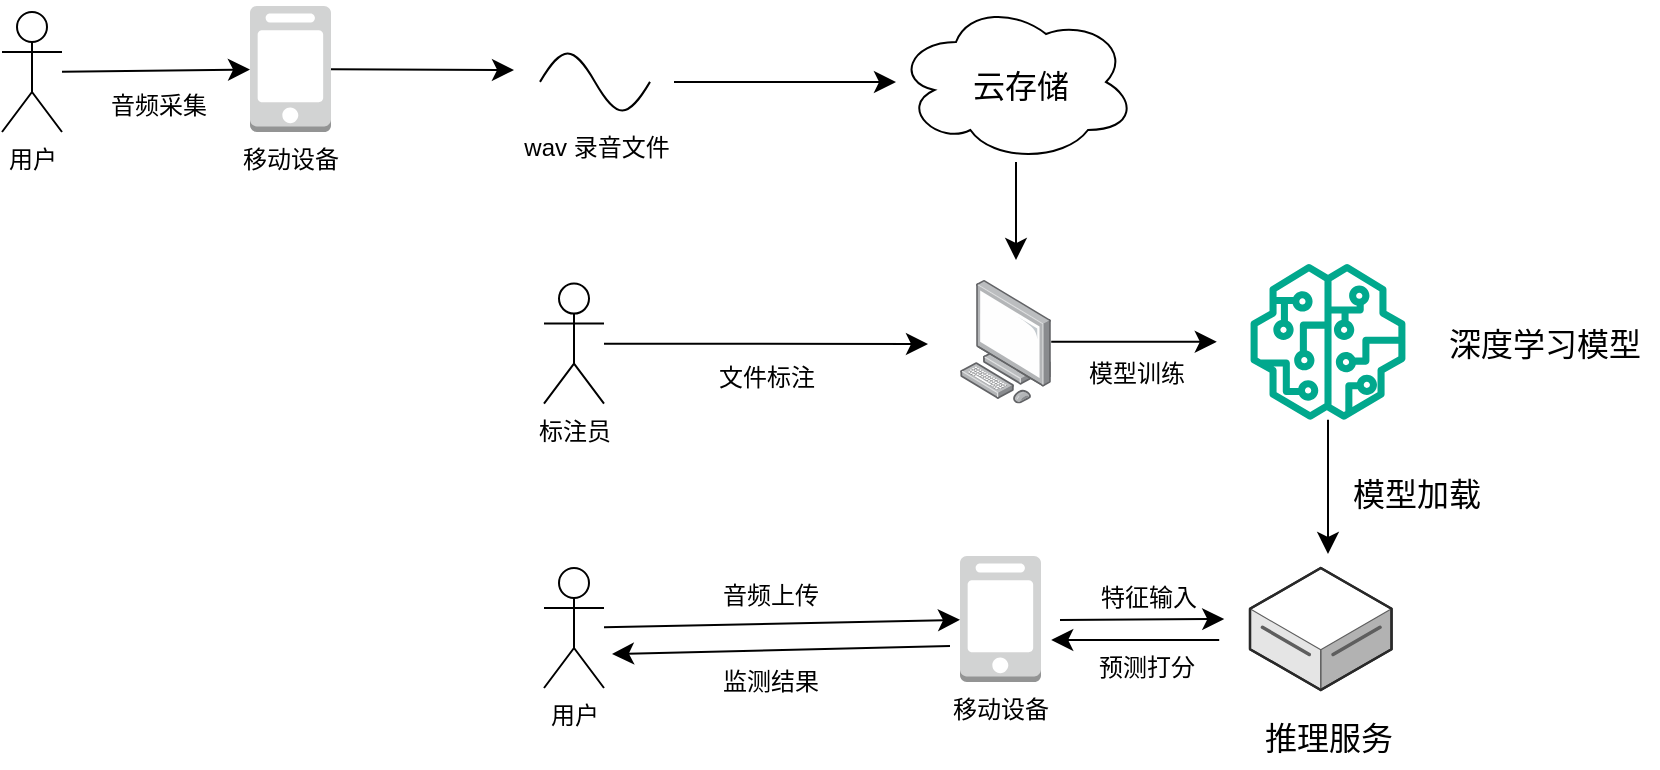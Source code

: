<mxfile version="24.7.14">
  <diagram name="第 1 页" id="y5_w8pv39xEHssYioNzL">
    <mxGraphModel dx="2391" dy="1186" grid="0" gridSize="10" guides="1" tooltips="1" connect="1" arrows="1" fold="1" page="0" pageScale="1" pageWidth="827" pageHeight="1169" math="0" shadow="0">
      <root>
        <mxCell id="0" />
        <mxCell id="1" parent="0" />
        <mxCell id="PF_n8xYaVycikQ_lo93W-4" style="edgeStyle=none;curved=1;rounded=0;orthogonalLoop=1;jettySize=auto;html=1;fontSize=12;startSize=8;endSize=8;" edge="1" parent="1" source="PF_n8xYaVycikQ_lo93W-1" target="PF_n8xYaVycikQ_lo93W-3">
          <mxGeometry relative="1" as="geometry" />
        </mxCell>
        <mxCell id="PF_n8xYaVycikQ_lo93W-21" value="音频采集" style="edgeLabel;html=1;align=center;verticalAlign=middle;resizable=0;points=[];fontSize=12;" vertex="1" connectable="0" parent="PF_n8xYaVycikQ_lo93W-4">
          <mxGeometry x="-0.122" y="-1" relative="1" as="geometry">
            <mxPoint x="6" y="16" as="offset" />
          </mxGeometry>
        </mxCell>
        <mxCell id="PF_n8xYaVycikQ_lo93W-1" value="用户" style="shape=umlActor;verticalLabelPosition=bottom;verticalAlign=top;html=1;outlineConnect=0;" vertex="1" parent="1">
          <mxGeometry x="185" y="170" width="30" height="60" as="geometry" />
        </mxCell>
        <mxCell id="PF_n8xYaVycikQ_lo93W-7" style="edgeStyle=none;curved=1;rounded=0;orthogonalLoop=1;jettySize=auto;html=1;fontSize=12;startSize=8;endSize=8;" edge="1" parent="1" source="PF_n8xYaVycikQ_lo93W-3">
          <mxGeometry relative="1" as="geometry">
            <mxPoint x="441" y="199" as="targetPoint" />
          </mxGeometry>
        </mxCell>
        <mxCell id="PF_n8xYaVycikQ_lo93W-3" value="移动设备" style="outlineConnect=0;dashed=0;verticalLabelPosition=bottom;verticalAlign=top;align=center;html=1;shape=mxgraph.aws3.mobile_client;fillColor=#D2D3D3;gradientColor=none;" vertex="1" parent="1">
          <mxGeometry x="309" y="167" width="40.5" height="63" as="geometry" />
        </mxCell>
        <mxCell id="PF_n8xYaVycikQ_lo93W-5" style="edgeStyle=none;curved=1;rounded=0;orthogonalLoop=1;jettySize=auto;html=1;exitX=0;exitY=0.5;exitDx=0;exitDy=0;exitPerimeter=0;fontSize=12;startSize=8;endSize=8;" edge="1" parent="1" source="PF_n8xYaVycikQ_lo93W-3" target="PF_n8xYaVycikQ_lo93W-3">
          <mxGeometry relative="1" as="geometry" />
        </mxCell>
        <mxCell id="PF_n8xYaVycikQ_lo93W-9" value="" style="edgeStyle=none;curved=1;rounded=0;orthogonalLoop=1;jettySize=auto;html=1;fontSize=12;startSize=8;endSize=8;" edge="1" parent="1" target="PF_n8xYaVycikQ_lo93W-8">
          <mxGeometry relative="1" as="geometry">
            <mxPoint x="521" y="205" as="sourcePoint" />
          </mxGeometry>
        </mxCell>
        <mxCell id="PF_n8xYaVycikQ_lo93W-6" value="wav 录音文件" style="pointerEvents=1;verticalLabelPosition=bottom;shadow=0;dashed=0;align=center;html=1;verticalAlign=top;shape=mxgraph.electrical.waveforms.sine_wave;" vertex="1" parent="1">
          <mxGeometry x="454" y="185.91" width="55" height="38.18" as="geometry" />
        </mxCell>
        <mxCell id="PF_n8xYaVycikQ_lo93W-14" style="edgeStyle=none;curved=1;rounded=0;orthogonalLoop=1;jettySize=auto;html=1;fontSize=12;startSize=8;endSize=8;" edge="1" parent="1" source="PF_n8xYaVycikQ_lo93W-8">
          <mxGeometry relative="1" as="geometry">
            <mxPoint x="692" y="294" as="targetPoint" />
          </mxGeometry>
        </mxCell>
        <mxCell id="PF_n8xYaVycikQ_lo93W-8" value="" style="ellipse;shape=cloud;whiteSpace=wrap;html=1;verticalAlign=top;pointerEvents=1;shadow=0;dashed=0;" vertex="1" parent="1">
          <mxGeometry x="632" y="165" width="120" height="80" as="geometry" />
        </mxCell>
        <mxCell id="PF_n8xYaVycikQ_lo93W-10" value="云存储" style="text;html=1;align=center;verticalAlign=middle;resizable=0;points=[];autosize=1;strokeColor=none;fillColor=none;fontSize=16;" vertex="1" parent="1">
          <mxGeometry x="661" y="191.59" width="66" height="31" as="geometry" />
        </mxCell>
        <mxCell id="PF_n8xYaVycikQ_lo93W-15" style="edgeStyle=none;curved=1;rounded=0;orthogonalLoop=1;jettySize=auto;html=1;fontSize=12;startSize=8;endSize=8;" edge="1" parent="1" source="PF_n8xYaVycikQ_lo93W-11">
          <mxGeometry relative="1" as="geometry">
            <mxPoint x="648" y="336" as="targetPoint" />
          </mxGeometry>
        </mxCell>
        <mxCell id="PF_n8xYaVycikQ_lo93W-16" value="文件标注" style="edgeLabel;html=1;align=center;verticalAlign=middle;resizable=0;points=[];fontSize=12;" vertex="1" connectable="0" parent="PF_n8xYaVycikQ_lo93W-15">
          <mxGeometry x="-0.245" y="-2" relative="1" as="geometry">
            <mxPoint x="20" y="15" as="offset" />
          </mxGeometry>
        </mxCell>
        <mxCell id="PF_n8xYaVycikQ_lo93W-11" value="标注员" style="shape=umlActor;verticalLabelPosition=bottom;verticalAlign=top;html=1;outlineConnect=0;" vertex="1" parent="1">
          <mxGeometry x="456" y="305.8" width="30" height="60" as="geometry" />
        </mxCell>
        <mxCell id="PF_n8xYaVycikQ_lo93W-18" value="" style="edgeStyle=none;curved=1;rounded=0;orthogonalLoop=1;jettySize=auto;html=1;fontSize=12;startSize=8;endSize=8;" edge="1" parent="1" source="PF_n8xYaVycikQ_lo93W-13">
          <mxGeometry relative="1" as="geometry">
            <mxPoint x="792.4" y="334.9" as="targetPoint" />
          </mxGeometry>
        </mxCell>
        <mxCell id="PF_n8xYaVycikQ_lo93W-20" value="模型训练" style="edgeLabel;html=1;align=center;verticalAlign=middle;resizable=0;points=[];fontSize=12;" vertex="1" connectable="0" parent="PF_n8xYaVycikQ_lo93W-18">
          <mxGeometry x="-0.24" y="2" relative="1" as="geometry">
            <mxPoint x="11" y="18" as="offset" />
          </mxGeometry>
        </mxCell>
        <mxCell id="PF_n8xYaVycikQ_lo93W-13" value="" style="image;points=[];aspect=fixed;html=1;align=center;shadow=0;dashed=0;image=img/lib/allied_telesis/computer_and_terminals/Personal_Computer.svg;" vertex="1" parent="1">
          <mxGeometry x="664" y="304" width="45.6" height="61.8" as="geometry" />
        </mxCell>
        <mxCell id="PF_n8xYaVycikQ_lo93W-36" style="edgeStyle=none;curved=1;rounded=0;orthogonalLoop=1;jettySize=auto;html=1;fontSize=12;startSize=8;endSize=8;" edge="1" parent="1" source="PF_n8xYaVycikQ_lo93W-19">
          <mxGeometry relative="1" as="geometry">
            <mxPoint x="848" y="441" as="targetPoint" />
          </mxGeometry>
        </mxCell>
        <mxCell id="PF_n8xYaVycikQ_lo93W-19" value="" style="sketch=0;outlineConnect=0;fontColor=#232F3E;gradientColor=none;fillColor=#01A88D;strokeColor=none;dashed=0;verticalLabelPosition=bottom;verticalAlign=top;align=center;html=1;fontSize=12;fontStyle=0;aspect=fixed;pointerEvents=1;shape=mxgraph.aws4.sagemaker_model;" vertex="1" parent="1">
          <mxGeometry x="809" y="295.9" width="78" height="78" as="geometry" />
        </mxCell>
        <mxCell id="PF_n8xYaVycikQ_lo93W-28" style="edgeStyle=none;curved=1;rounded=0;orthogonalLoop=1;jettySize=auto;html=1;fontSize=12;startSize=8;endSize=8;" edge="1" parent="1" source="PF_n8xYaVycikQ_lo93W-22" target="PF_n8xYaVycikQ_lo93W-23">
          <mxGeometry relative="1" as="geometry">
            <mxPoint x="876.0" y="117.941" as="targetPoint" />
          </mxGeometry>
        </mxCell>
        <mxCell id="PF_n8xYaVycikQ_lo93W-41" value="音频上传" style="edgeLabel;html=1;align=center;verticalAlign=middle;resizable=0;points=[];fontSize=12;" vertex="1" connectable="0" parent="PF_n8xYaVycikQ_lo93W-28">
          <mxGeometry x="-0.093" y="-1" relative="1" as="geometry">
            <mxPoint x="2" y="-15" as="offset" />
          </mxGeometry>
        </mxCell>
        <mxCell id="PF_n8xYaVycikQ_lo93W-22" value="用户" style="shape=umlActor;verticalLabelPosition=bottom;verticalAlign=top;html=1;outlineConnect=0;" vertex="1" parent="1">
          <mxGeometry x="456" y="448" width="30" height="60" as="geometry" />
        </mxCell>
        <mxCell id="PF_n8xYaVycikQ_lo93W-39" style="edgeStyle=none;curved=1;rounded=0;orthogonalLoop=1;jettySize=auto;html=1;fontSize=12;startSize=8;endSize=8;" edge="1" parent="1">
          <mxGeometry relative="1" as="geometry">
            <mxPoint x="796.118" y="473.5" as="targetPoint" />
            <mxPoint x="714" y="474" as="sourcePoint" />
          </mxGeometry>
        </mxCell>
        <mxCell id="PF_n8xYaVycikQ_lo93W-40" value="特征输入" style="edgeLabel;html=1;align=center;verticalAlign=middle;resizable=0;points=[];fontSize=12;" vertex="1" connectable="0" parent="PF_n8xYaVycikQ_lo93W-39">
          <mxGeometry x="-0.13" y="-2" relative="1" as="geometry">
            <mxPoint x="8" y="-13" as="offset" />
          </mxGeometry>
        </mxCell>
        <mxCell id="PF_n8xYaVycikQ_lo93W-23" value="移动设备" style="outlineConnect=0;dashed=0;verticalLabelPosition=bottom;verticalAlign=top;align=center;html=1;shape=mxgraph.aws3.mobile_client;fillColor=#D2D3D3;gradientColor=none;" vertex="1" parent="1">
          <mxGeometry x="664" y="442" width="40.5" height="63" as="geometry" />
        </mxCell>
        <mxCell id="PF_n8xYaVycikQ_lo93W-35" value="" style="verticalLabelPosition=bottom;html=1;verticalAlign=top;strokeWidth=1;align=center;outlineConnect=0;dashed=0;outlineConnect=0;shape=mxgraph.aws3d.dataServer;strokeColor=#5E5E5E;aspect=fixed;" vertex="1" parent="1">
          <mxGeometry x="809" y="448" width="70.78" height="61" as="geometry" />
        </mxCell>
        <mxCell id="PF_n8xYaVycikQ_lo93W-37" value="推理服务" style="text;html=1;align=center;verticalAlign=middle;resizable=0;points=[];autosize=1;strokeColor=none;fillColor=none;fontSize=16;" vertex="1" parent="1">
          <mxGeometry x="807" y="517" width="82" height="31" as="geometry" />
        </mxCell>
        <mxCell id="PF_n8xYaVycikQ_lo93W-38" value="模型加载" style="text;html=1;align=center;verticalAlign=middle;resizable=0;points=[];autosize=1;strokeColor=none;fillColor=none;fontSize=16;" vertex="1" parent="1">
          <mxGeometry x="851" y="395" width="82" height="31" as="geometry" />
        </mxCell>
        <mxCell id="PF_n8xYaVycikQ_lo93W-42" value="" style="endArrow=classic;html=1;rounded=0;fontSize=12;startSize=8;endSize=8;curved=1;" edge="1" parent="1">
          <mxGeometry width="50" height="50" relative="1" as="geometry">
            <mxPoint x="793.6" y="484" as="sourcePoint" />
            <mxPoint x="709.6" y="484" as="targetPoint" />
          </mxGeometry>
        </mxCell>
        <mxCell id="PF_n8xYaVycikQ_lo93W-44" value="预测打分" style="edgeLabel;html=1;align=center;verticalAlign=middle;resizable=0;points=[];fontSize=12;" vertex="1" connectable="0" parent="PF_n8xYaVycikQ_lo93W-42">
          <mxGeometry x="-0.164" y="1" relative="1" as="geometry">
            <mxPoint x="-2" y="13" as="offset" />
          </mxGeometry>
        </mxCell>
        <mxCell id="PF_n8xYaVycikQ_lo93W-45" value="" style="endArrow=classic;html=1;rounded=0;fontSize=12;startSize=8;endSize=8;curved=1;" edge="1" parent="1">
          <mxGeometry width="50" height="50" relative="1" as="geometry">
            <mxPoint x="659" y="487" as="sourcePoint" />
            <mxPoint x="490" y="491" as="targetPoint" />
          </mxGeometry>
        </mxCell>
        <mxCell id="PF_n8xYaVycikQ_lo93W-46" value="监测结果" style="edgeLabel;html=1;align=center;verticalAlign=middle;resizable=0;points=[];fontSize=12;" vertex="1" connectable="0" parent="PF_n8xYaVycikQ_lo93W-45">
          <mxGeometry x="-0.164" y="1" relative="1" as="geometry">
            <mxPoint x="-20" y="15" as="offset" />
          </mxGeometry>
        </mxCell>
        <mxCell id="PF_n8xYaVycikQ_lo93W-47" value="深度学习模型" style="text;html=1;align=center;verticalAlign=middle;resizable=0;points=[];autosize=1;strokeColor=none;fillColor=none;fontSize=16;" vertex="1" parent="1">
          <mxGeometry x="899" y="320.3" width="114" height="31" as="geometry" />
        </mxCell>
      </root>
    </mxGraphModel>
  </diagram>
</mxfile>

